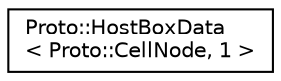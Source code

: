 digraph "Graphical Class Hierarchy"
{
  edge [fontname="Helvetica",fontsize="10",labelfontname="Helvetica",labelfontsize="10"];
  node [fontname="Helvetica",fontsize="10",shape=record];
  rankdir="LR";
  Node0 [label="Proto::HostBoxData\l\< Proto::CellNode, 1 \>",height=0.2,width=0.4,color="black", fillcolor="white", style="filled",URL="$classProto_1_1HostBoxData.html"];
}
